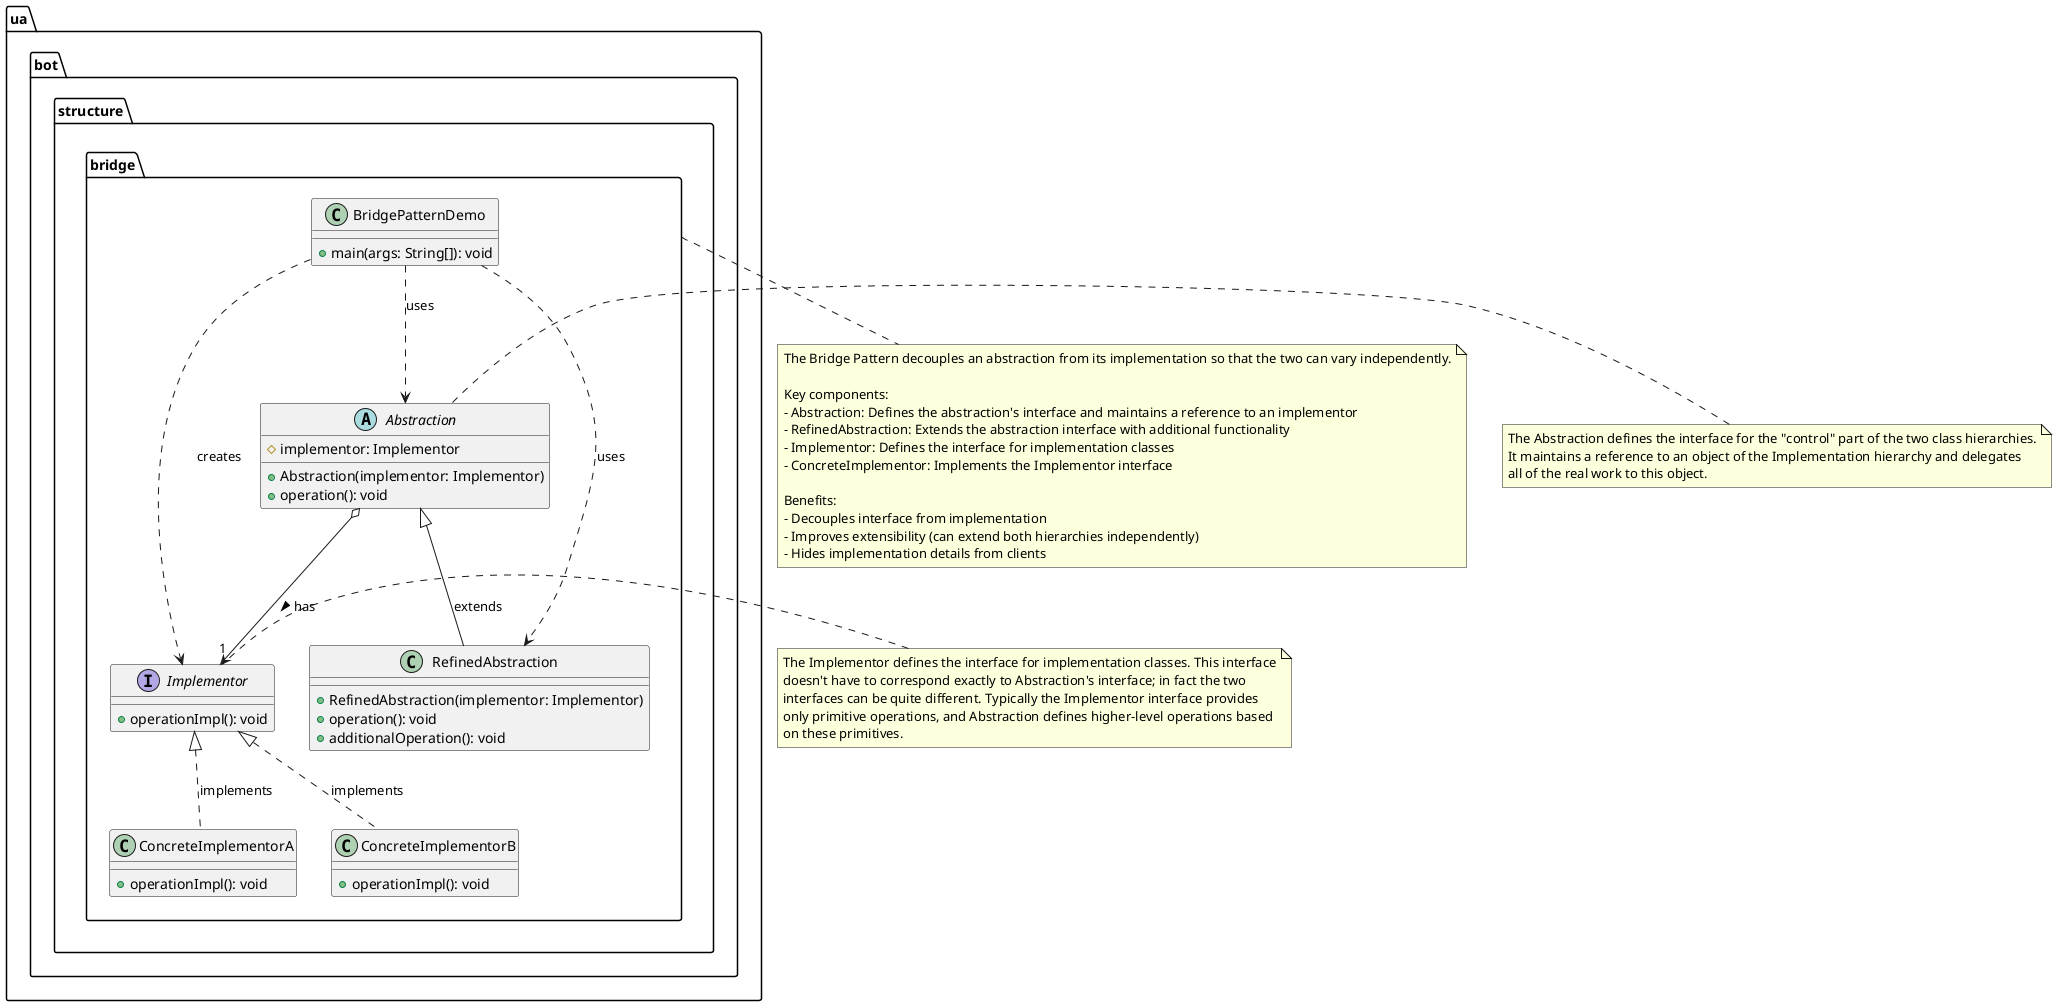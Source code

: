 @startuml Bridge Pattern

package "ua.bot.structure.bridge" {
    interface "Implementor" {
        +operationImpl(): void
    }
    
    class "ConcreteImplementorA" {
        +operationImpl(): void
    }
    
    class "ConcreteImplementorB" {
        +operationImpl(): void
    }
    
    abstract class "Abstraction" {
        #implementor: Implementor
        +Abstraction(implementor: Implementor)
        +operation(): void
    }
    
    class "RefinedAbstraction" {
        +RefinedAbstraction(implementor: Implementor)
        +operation(): void
        +additionalOperation(): void
    }
    
    class "BridgePatternDemo" {
        +main(args: String[]): void
    }
    
    ' Relationships
    Implementor <|.. ConcreteImplementorA : implements
    Implementor <|.. ConcreteImplementorB : implements
    Abstraction o--> "1" Implementor : has >
    Abstraction <|-- RefinedAbstraction : extends
    BridgePatternDemo ..> Abstraction : uses
    BridgePatternDemo ..> RefinedAbstraction : uses
    BridgePatternDemo ..> Implementor : creates
}

note right of Abstraction
  The Abstraction defines the interface for the "control" part of the two class hierarchies.
  It maintains a reference to an object of the Implementation hierarchy and delegates
  all of the real work to this object.
end note

note left of Implementor
  The Implementor defines the interface for implementation classes. This interface
  doesn't have to correspond exactly to Abstraction's interface; in fact the two
  interfaces can be quite different. Typically the Implementor interface provides
  only primitive operations, and Abstraction defines higher-level operations based
  on these primitives.
end note

note bottom of ua.bot.structure.bridge
  The Bridge Pattern decouples an abstraction from its implementation so that the two can vary independently.
  
  Key components:
  - Abstraction: Defines the abstraction's interface and maintains a reference to an implementor
  - RefinedAbstraction: Extends the abstraction interface with additional functionality
  - Implementor: Defines the interface for implementation classes
  - ConcreteImplementor: Implements the Implementor interface
  
  Benefits:
  - Decouples interface from implementation
  - Improves extensibility (can extend both hierarchies independently)
  - Hides implementation details from clients
end note

@enduml
